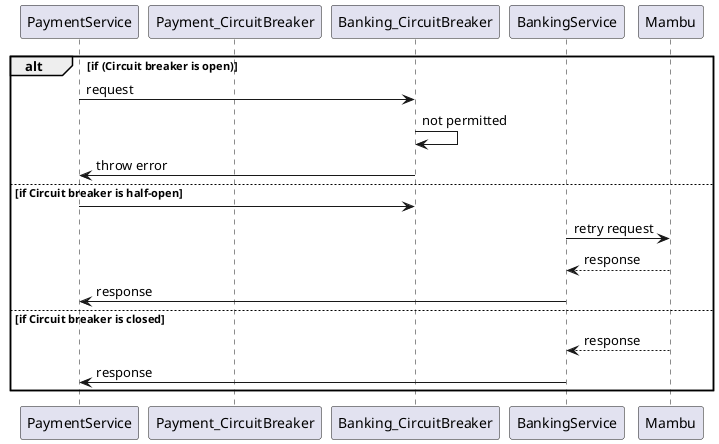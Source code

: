 @startuml
participant PaymentService
participant Payment_CircuitBreaker
participant Banking_CircuitBreaker
participant BankingService
participant Mambu

alt if (Circuit breaker is open)
    PaymentService -> Banking_CircuitBreaker: request
    Banking_CircuitBreaker -> Banking_CircuitBreaker: not permitted
    Banking_CircuitBreaker -> PaymentService: throw error
else if Circuit breaker is half-open
    PaymentService -> Banking_CircuitBreaker
    BankingService -> Mambu: retry request
    Mambu --> BankingService: response
    BankingService -> PaymentService: response
else if Circuit breaker is closed
    Mambu --> BankingService: response
    BankingService -> PaymentService: response
end
@enduml
